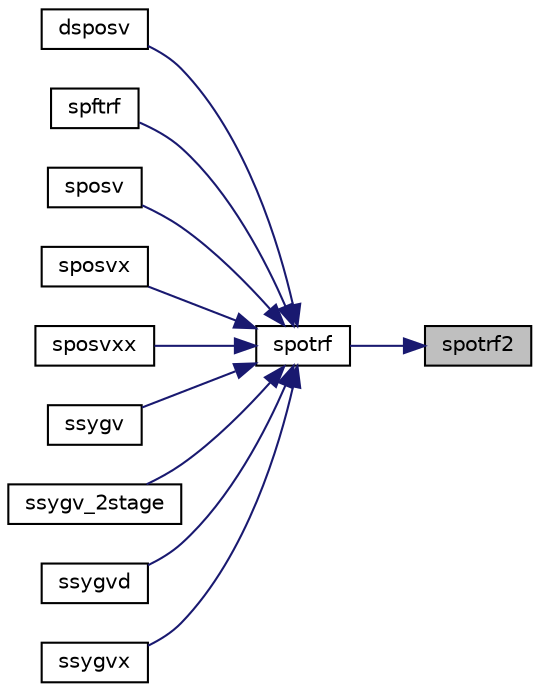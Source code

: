 digraph "spotrf2"
{
 // LATEX_PDF_SIZE
  edge [fontname="Helvetica",fontsize="10",labelfontname="Helvetica",labelfontsize="10"];
  node [fontname="Helvetica",fontsize="10",shape=record];
  rankdir="RL";
  Node1 [label="spotrf2",height=0.2,width=0.4,color="black", fillcolor="grey75", style="filled", fontcolor="black",tooltip="SPOTRF2"];
  Node1 -> Node2 [dir="back",color="midnightblue",fontsize="10",style="solid",fontname="Helvetica"];
  Node2 [label="spotrf",height=0.2,width=0.4,color="black", fillcolor="white", style="filled",URL="$spotrf_8f.html#aaf31db7ab15b4f4ba527a3d31a15a58e",tooltip="SPOTRF"];
  Node2 -> Node3 [dir="back",color="midnightblue",fontsize="10",style="solid",fontname="Helvetica"];
  Node3 [label="dsposv",height=0.2,width=0.4,color="black", fillcolor="white", style="filled",URL="$dsposv_8f.html#a91ea95252aad898ccba02b2ebd7eab22",tooltip="DSPOSV computes the solution to system of linear equations A * X = B for PO matrices"];
  Node2 -> Node4 [dir="back",color="midnightblue",fontsize="10",style="solid",fontname="Helvetica"];
  Node4 [label="spftrf",height=0.2,width=0.4,color="black", fillcolor="white", style="filled",URL="$spftrf_8f.html#a44e01ae9aa1a33f8cd390d0d4ff4217f",tooltip="SPFTRF"];
  Node2 -> Node5 [dir="back",color="midnightblue",fontsize="10",style="solid",fontname="Helvetica"];
  Node5 [label="sposv",height=0.2,width=0.4,color="black", fillcolor="white", style="filled",URL="$sposv_8f.html#ad46400c796afc8031a8c3ec5481af8c3",tooltip="SPOSV computes the solution to system of linear equations A * X = B for PO matrices"];
  Node2 -> Node6 [dir="back",color="midnightblue",fontsize="10",style="solid",fontname="Helvetica"];
  Node6 [label="sposvx",height=0.2,width=0.4,color="black", fillcolor="white", style="filled",URL="$sposvx_8f.html#a4c54383b53b5b6890439e6b6e874fb06",tooltip="SPOSVX computes the solution to system of linear equations A * X = B for PO matrices"];
  Node2 -> Node7 [dir="back",color="midnightblue",fontsize="10",style="solid",fontname="Helvetica"];
  Node7 [label="sposvxx",height=0.2,width=0.4,color="black", fillcolor="white", style="filled",URL="$sposvxx_8f.html#acbfa9b618a123b2a3d997f3533b9e044",tooltip="SPOSVXX computes the solution to system of linear equations A * X = B for PO matrices"];
  Node2 -> Node8 [dir="back",color="midnightblue",fontsize="10",style="solid",fontname="Helvetica"];
  Node8 [label="ssygv",height=0.2,width=0.4,color="black", fillcolor="white", style="filled",URL="$ssygv_8f.html#a0523956327948aae43173b964188e5a2",tooltip="SSYGV"];
  Node2 -> Node9 [dir="back",color="midnightblue",fontsize="10",style="solid",fontname="Helvetica"];
  Node9 [label="ssygv_2stage",height=0.2,width=0.4,color="black", fillcolor="white", style="filled",URL="$ssygv__2stage_8f.html#a6eaf17f1551477fc438915c8ada67abc",tooltip="SSYGV_2STAGE"];
  Node2 -> Node10 [dir="back",color="midnightblue",fontsize="10",style="solid",fontname="Helvetica"];
  Node10 [label="ssygvd",height=0.2,width=0.4,color="black", fillcolor="white", style="filled",URL="$ssygvd_8f.html#a728a73f9991d8490e62135c31c2017b8",tooltip="SSYGVD"];
  Node2 -> Node11 [dir="back",color="midnightblue",fontsize="10",style="solid",fontname="Helvetica"];
  Node11 [label="ssygvx",height=0.2,width=0.4,color="black", fillcolor="white", style="filled",URL="$ssygvx_8f.html#a29a3927f20cd9692c94ff14babe54ffa",tooltip="SSYGVX"];
}
